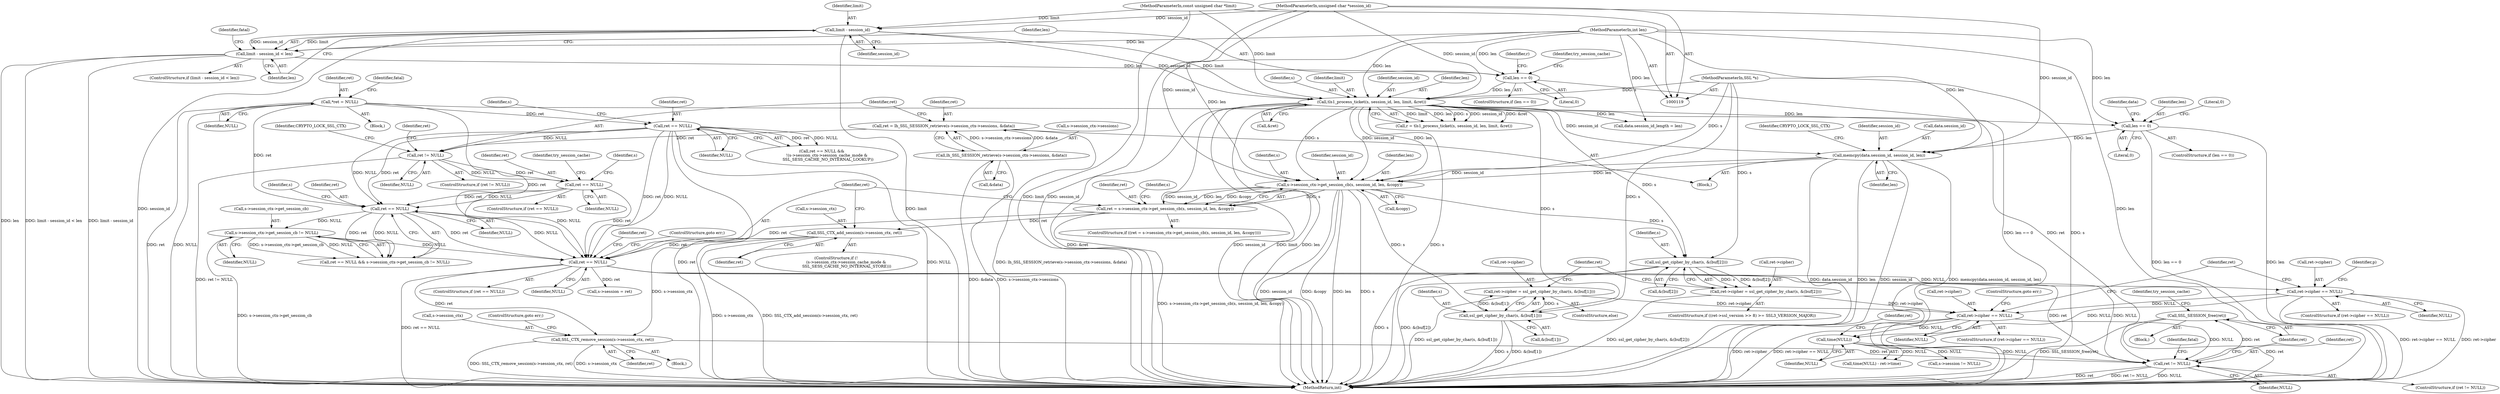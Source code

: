 digraph "0_openssl_a004e72b95835136d3f1ea90517f706c24c03da7_0@API" {
"1000497" [label="(Call,SSL_SESSION_free(ret))"];
"1000493" [label="(Call,ret != NULL)"];
"1000451" [label="(Call,SSL_CTX_remove_session(s->session_ctx, ret))"];
"1000318" [label="(Call,SSL_CTX_add_session(s->session_ctx, ret))"];
"1000283" [label="(Call,ret = s->session_ctx->get_session_cb(s, session_id, len, &copy))"];
"1000285" [label="(Call,s->session_ctx->get_session_cb(s, session_id, len, &copy))"];
"1000158" [label="(Call,tls1_process_ticket(s, session_id, len, limit, &ret))"];
"1000120" [label="(MethodParameterIn,SSL *s)"];
"1000140" [label="(Call,limit - session_id)"];
"1000123" [label="(MethodParameterIn,const unsigned char *limit)"];
"1000121" [label="(MethodParameterIn,unsigned char *session_id)"];
"1000150" [label="(Call,len == 0)"];
"1000139" [label="(Call,limit - session_id < len)"];
"1000122" [label="(MethodParameterIn,int len)"];
"1000219" [label="(Call,memcpy(data.session_id, session_id, len))"];
"1000214" [label="(Call,len == 0)"];
"1000324" [label="(Call,ret == NULL)"];
"1000252" [label="(Call,ret == NULL)"];
"1000238" [label="(Call,ret != NULL)"];
"1000227" [label="(Call,ret = lh_SSL_SESSION_retrieve(s->session_ctx->sessions, &data))"];
"1000229" [label="(Call,lh_SSL_SESSION_retrieve(s->session_ctx->sessions, &data))"];
"1000188" [label="(Call,ret == NULL)"];
"1000126" [label="(Call,*ret = NULL)"];
"1000267" [label="(Call,ret == NULL)"];
"1000270" [label="(Call,s->session_ctx->get_session_cb != NULL)"];
"1000420" [label="(Call,ret->cipher == NULL)"];
"1000409" [label="(Call,ret->cipher = ssl_get_cipher_by_char(s, &(buf[1])))"];
"1000413" [label="(Call,ssl_get_cipher_by_char(s, &(buf[1])))"];
"1000398" [label="(Call,ret->cipher = ssl_get_cipher_by_char(s, &(buf[2])))"];
"1000402" [label="(Call,ssl_get_cipher_by_char(s, &(buf[2])))"];
"1000370" [label="(Call,ret->cipher == NULL)"];
"1000434" [label="(Call,time(NULL))"];
"1000251" [label="(ControlStructure,if (ret == NULL))"];
"1000509" [label="(Identifier,fatal)"];
"1000140" [label="(Call,limit - session_id)"];
"1000424" [label="(Identifier,NULL)"];
"1000415" [label="(Call,&(buf[1]))"];
"1000228" [label="(Identifier,ret)"];
"1000403" [label="(Identifier,s)"];
"1000139" [label="(Call,limit - session_id < len)"];
"1000142" [label="(Identifier,session_id)"];
"1000408" [label="(ControlStructure,else)"];
"1000213" [label="(ControlStructure,if (len == 0))"];
"1000189" [label="(Identifier,ret)"];
"1000492" [label="(ControlStructure,if (ret != NULL))"];
"1000437" [label="(Identifier,ret)"];
"1000121" [label="(MethodParameterIn,unsigned char *session_id)"];
"1000220" [label="(Call,data.session_id)"];
"1000151" [label="(Identifier,len)"];
"1000296" [label="(Identifier,s)"];
"1000122" [label="(MethodParameterIn,int len)"];
"1000413" [label="(Call,ssl_get_cipher_by_char(s, &(buf[1])))"];
"1000326" [label="(Identifier,NULL)"];
"1000269" [label="(Identifier,NULL)"];
"1000224" [label="(Identifier,len)"];
"1000124" [label="(Block,)"];
"1000163" [label="(Call,&ret)"];
"1000266" [label="(Call,ret == NULL && s->session_ctx->get_session_cb != NULL)"];
"1000250" [label="(Identifier,CRYPTO_LOCK_SSL_CTX)"];
"1000380" [label="(Identifier,p)"];
"1000162" [label="(Identifier,limit)"];
"1000221" [label="(Identifier,data)"];
"1000410" [label="(Call,ret->cipher)"];
"1000229" [label="(Call,lh_SSL_SESSION_retrieve(s->session_ctx->sessions, &data))"];
"1000195" [label="(Identifier,s)"];
"1000370" [label="(Call,ret->cipher == NULL)"];
"1000319" [label="(Call,s->session_ctx)"];
"1000208" [label="(Call,data.session_id_length = len)"];
"1000141" [label="(Identifier,limit)"];
"1000226" [label="(Identifier,CRYPTO_LOCK_SSL_CTX)"];
"1000252" [label="(Call,ret == NULL)"];
"1000498" [label="(Identifier,ret)"];
"1000143" [label="(Identifier,len)"];
"1000282" [label="(ControlStructure,if ((ret = s->session_ctx->get_session_cb(s, session_id, len, &copy))))"];
"1000516" [label="(MethodReturn,int)"];
"1000276" [label="(Identifier,NULL)"];
"1000285" [label="(Call,s->session_ctx->get_session_cb(s, session_id, len, &copy))"];
"1000238" [label="(Call,ret != NULL)"];
"1000271" [label="(Call,s->session_ctx->get_session_cb)"];
"1000435" [label="(Identifier,NULL)"];
"1000223" [label="(Identifier,session_id)"];
"1000371" [label="(Call,ret->cipher)"];
"1000215" [label="(Identifier,len)"];
"1000325" [label="(Identifier,ret)"];
"1000322" [label="(Identifier,ret)"];
"1000323" [label="(ControlStructure,if (ret == NULL))"];
"1000433" [label="(Call,time(NULL) - ret->time)"];
"1000422" [label="(Identifier,ret)"];
"1000501" [label="(Identifier,try_session_cache)"];
"1000149" [label="(ControlStructure,if (len == 0))"];
"1000286" [label="(Identifier,s)"];
"1000414" [label="(Identifier,s)"];
"1000160" [label="(Identifier,session_id)"];
"1000245" [label="(Identifier,ret)"];
"1000158" [label="(Call,tls1_process_ticket(s, session_id, len, limit, &ret))"];
"1000494" [label="(Identifier,ret)"];
"1000253" [label="(Identifier,ret)"];
"1000131" [label="(Identifier,fatal)"];
"1000219" [label="(Call,memcpy(data.session_id, session_id, len))"];
"1000429" [label="(Identifier,ret)"];
"1000497" [label="(Call,SSL_SESSION_free(ret))"];
"1000227" [label="(Call,ret = lh_SSL_SESSION_retrieve(s->session_ctx->sessions, &data))"];
"1000493" [label="(Call,ret != NULL)"];
"1000161" [label="(Identifier,len)"];
"1000270" [label="(Call,s->session_ctx->get_session_cb != NULL)"];
"1000466" [label="(Call,s->session != NULL)"];
"1000159" [label="(Identifier,s)"];
"1000496" [label="(Block,)"];
"1000190" [label="(Identifier,NULL)"];
"1000237" [label="(ControlStructure,if (ret != NULL))"];
"1000390" [label="(ControlStructure,if ((ret->ssl_version >> 8) >= SSL3_VERSION_MAJOR))"];
"1000399" [label="(Call,ret->cipher)"];
"1000265" [label="(Identifier,try_session_cache)"];
"1000475" [label="(Call,s->session = ret)"];
"1000451" [label="(Call,SSL_CTX_remove_session(s->session_ctx, ret))"];
"1000187" [label="(Call,ret == NULL &&\n        !(s->session_ctx->session_cache_mode &\n          SSL_SESS_CACHE_NO_INTERNAL_LOOKUP))"];
"1000138" [label="(ControlStructure,if (limit - session_id < len))"];
"1000127" [label="(Identifier,ret)"];
"1000283" [label="(Call,ret = s->session_ctx->get_session_cb(s, session_id, len, &copy))"];
"1000188" [label="(Call,ret == NULL)"];
"1000230" [label="(Call,s->session_ctx->sessions)"];
"1000152" [label="(Literal,0)"];
"1000146" [label="(Identifier,fatal)"];
"1000409" [label="(Call,ret->cipher = ssl_get_cipher_by_char(s, &(buf[1])))"];
"1000289" [label="(Call,&copy)"];
"1000156" [label="(Call,r = tls1_process_ticket(s, session_id, len, limit, &ret))"];
"1000235" [label="(Call,&data)"];
"1000456" [label="(ControlStructure,goto err;)"];
"1000199" [label="(Block,)"];
"1000287" [label="(Identifier,session_id)"];
"1000150" [label="(Call,len == 0)"];
"1000157" [label="(Identifier,r)"];
"1000452" [label="(Call,s->session_ctx)"];
"1000120" [label="(MethodParameterIn,SSL *s)"];
"1000495" [label="(Identifier,NULL)"];
"1000126" [label="(Call,*ret = NULL)"];
"1000284" [label="(Identifier,ret)"];
"1000324" [label="(Call,ret == NULL)"];
"1000420" [label="(Call,ret->cipher == NULL)"];
"1000218" [label="(Literal,0)"];
"1000154" [label="(Identifier,try_session_cache)"];
"1000267" [label="(Call,ret == NULL)"];
"1000425" [label="(ControlStructure,goto err;)"];
"1000128" [label="(Identifier,NULL)"];
"1000273" [label="(Identifier,s)"];
"1000216" [label="(Literal,0)"];
"1000404" [label="(Call,&(buf[2]))"];
"1000369" [label="(ControlStructure,if (ret->cipher == NULL))"];
"1000240" [label="(Identifier,NULL)"];
"1000288" [label="(Identifier,len)"];
"1000318" [label="(Call,SSL_CTX_add_session(s->session_ctx, ret))"];
"1000450" [label="(Block,)"];
"1000419" [label="(ControlStructure,if (ret->cipher == NULL))"];
"1000434" [label="(Call,time(NULL))"];
"1000268" [label="(Identifier,ret)"];
"1000402" [label="(Call,ssl_get_cipher_by_char(s, &(buf[2])))"];
"1000421" [label="(Call,ret->cipher)"];
"1000259" [label="(Identifier,s)"];
"1000254" [label="(Identifier,NULL)"];
"1000455" [label="(Identifier,ret)"];
"1000398" [label="(Call,ret->cipher = ssl_get_cipher_by_char(s, &(buf[2])))"];
"1000309" [label="(ControlStructure,if (!\n                (s->session_ctx->session_cache_mode &\n                 SSL_SESS_CACHE_NO_INTERNAL_STORE)))"];
"1000214" [label="(Call,len == 0)"];
"1000239" [label="(Identifier,ret)"];
"1000123" [label="(MethodParameterIn,const unsigned char *limit)"];
"1000374" [label="(Identifier,NULL)"];
"1000332" [label="(Identifier,ret)"];
"1000327" [label="(ControlStructure,goto err;)"];
"1000497" -> "1000496"  [label="AST: "];
"1000497" -> "1000498"  [label="CFG: "];
"1000498" -> "1000497"  [label="AST: "];
"1000501" -> "1000497"  [label="CFG: "];
"1000497" -> "1000516"  [label="DDG: ret"];
"1000497" -> "1000516"  [label="DDG: SSL_SESSION_free(ret)"];
"1000493" -> "1000497"  [label="DDG: ret"];
"1000493" -> "1000492"  [label="AST: "];
"1000493" -> "1000495"  [label="CFG: "];
"1000494" -> "1000493"  [label="AST: "];
"1000495" -> "1000493"  [label="AST: "];
"1000498" -> "1000493"  [label="CFG: "];
"1000509" -> "1000493"  [label="CFG: "];
"1000493" -> "1000516"  [label="DDG: ret"];
"1000493" -> "1000516"  [label="DDG: ret != NULL"];
"1000493" -> "1000516"  [label="DDG: NULL"];
"1000451" -> "1000493"  [label="DDG: ret"];
"1000126" -> "1000493"  [label="DDG: ret"];
"1000324" -> "1000493"  [label="DDG: ret"];
"1000324" -> "1000493"  [label="DDG: NULL"];
"1000420" -> "1000493"  [label="DDG: NULL"];
"1000434" -> "1000493"  [label="DDG: NULL"];
"1000451" -> "1000450"  [label="AST: "];
"1000451" -> "1000455"  [label="CFG: "];
"1000452" -> "1000451"  [label="AST: "];
"1000455" -> "1000451"  [label="AST: "];
"1000456" -> "1000451"  [label="CFG: "];
"1000451" -> "1000516"  [label="DDG: s->session_ctx"];
"1000451" -> "1000516"  [label="DDG: SSL_CTX_remove_session(s->session_ctx, ret)"];
"1000318" -> "1000451"  [label="DDG: s->session_ctx"];
"1000324" -> "1000451"  [label="DDG: ret"];
"1000318" -> "1000309"  [label="AST: "];
"1000318" -> "1000322"  [label="CFG: "];
"1000319" -> "1000318"  [label="AST: "];
"1000322" -> "1000318"  [label="AST: "];
"1000325" -> "1000318"  [label="CFG: "];
"1000318" -> "1000516"  [label="DDG: SSL_CTX_add_session(s->session_ctx, ret)"];
"1000318" -> "1000516"  [label="DDG: s->session_ctx"];
"1000283" -> "1000318"  [label="DDG: ret"];
"1000318" -> "1000324"  [label="DDG: ret"];
"1000283" -> "1000282"  [label="AST: "];
"1000283" -> "1000285"  [label="CFG: "];
"1000284" -> "1000283"  [label="AST: "];
"1000285" -> "1000283"  [label="AST: "];
"1000296" -> "1000283"  [label="CFG: "];
"1000325" -> "1000283"  [label="CFG: "];
"1000283" -> "1000516"  [label="DDG: s->session_ctx->get_session_cb(s, session_id, len, &copy)"];
"1000285" -> "1000283"  [label="DDG: s"];
"1000285" -> "1000283"  [label="DDG: session_id"];
"1000285" -> "1000283"  [label="DDG: len"];
"1000285" -> "1000283"  [label="DDG: &copy"];
"1000283" -> "1000324"  [label="DDG: ret"];
"1000285" -> "1000289"  [label="CFG: "];
"1000286" -> "1000285"  [label="AST: "];
"1000287" -> "1000285"  [label="AST: "];
"1000288" -> "1000285"  [label="AST: "];
"1000289" -> "1000285"  [label="AST: "];
"1000285" -> "1000516"  [label="DDG: s"];
"1000285" -> "1000516"  [label="DDG: session_id"];
"1000285" -> "1000516"  [label="DDG: &copy"];
"1000285" -> "1000516"  [label="DDG: len"];
"1000158" -> "1000285"  [label="DDG: s"];
"1000158" -> "1000285"  [label="DDG: session_id"];
"1000158" -> "1000285"  [label="DDG: len"];
"1000120" -> "1000285"  [label="DDG: s"];
"1000219" -> "1000285"  [label="DDG: session_id"];
"1000219" -> "1000285"  [label="DDG: len"];
"1000121" -> "1000285"  [label="DDG: session_id"];
"1000122" -> "1000285"  [label="DDG: len"];
"1000285" -> "1000402"  [label="DDG: s"];
"1000285" -> "1000413"  [label="DDG: s"];
"1000158" -> "1000156"  [label="AST: "];
"1000158" -> "1000163"  [label="CFG: "];
"1000159" -> "1000158"  [label="AST: "];
"1000160" -> "1000158"  [label="AST: "];
"1000161" -> "1000158"  [label="AST: "];
"1000162" -> "1000158"  [label="AST: "];
"1000163" -> "1000158"  [label="AST: "];
"1000156" -> "1000158"  [label="CFG: "];
"1000158" -> "1000516"  [label="DDG: s"];
"1000158" -> "1000516"  [label="DDG: session_id"];
"1000158" -> "1000516"  [label="DDG: &ret"];
"1000158" -> "1000516"  [label="DDG: limit"];
"1000158" -> "1000516"  [label="DDG: len"];
"1000158" -> "1000156"  [label="DDG: limit"];
"1000158" -> "1000156"  [label="DDG: len"];
"1000158" -> "1000156"  [label="DDG: s"];
"1000158" -> "1000156"  [label="DDG: session_id"];
"1000158" -> "1000156"  [label="DDG: &ret"];
"1000120" -> "1000158"  [label="DDG: s"];
"1000140" -> "1000158"  [label="DDG: session_id"];
"1000140" -> "1000158"  [label="DDG: limit"];
"1000121" -> "1000158"  [label="DDG: session_id"];
"1000150" -> "1000158"  [label="DDG: len"];
"1000122" -> "1000158"  [label="DDG: len"];
"1000123" -> "1000158"  [label="DDG: limit"];
"1000158" -> "1000208"  [label="DDG: len"];
"1000158" -> "1000214"  [label="DDG: len"];
"1000158" -> "1000219"  [label="DDG: session_id"];
"1000158" -> "1000402"  [label="DDG: s"];
"1000158" -> "1000413"  [label="DDG: s"];
"1000120" -> "1000119"  [label="AST: "];
"1000120" -> "1000516"  [label="DDG: s"];
"1000120" -> "1000402"  [label="DDG: s"];
"1000120" -> "1000413"  [label="DDG: s"];
"1000140" -> "1000139"  [label="AST: "];
"1000140" -> "1000142"  [label="CFG: "];
"1000141" -> "1000140"  [label="AST: "];
"1000142" -> "1000140"  [label="AST: "];
"1000143" -> "1000140"  [label="CFG: "];
"1000140" -> "1000516"  [label="DDG: session_id"];
"1000140" -> "1000516"  [label="DDG: limit"];
"1000140" -> "1000139"  [label="DDG: limit"];
"1000140" -> "1000139"  [label="DDG: session_id"];
"1000123" -> "1000140"  [label="DDG: limit"];
"1000121" -> "1000140"  [label="DDG: session_id"];
"1000123" -> "1000119"  [label="AST: "];
"1000123" -> "1000516"  [label="DDG: limit"];
"1000121" -> "1000119"  [label="AST: "];
"1000121" -> "1000516"  [label="DDG: session_id"];
"1000121" -> "1000219"  [label="DDG: session_id"];
"1000150" -> "1000149"  [label="AST: "];
"1000150" -> "1000152"  [label="CFG: "];
"1000151" -> "1000150"  [label="AST: "];
"1000152" -> "1000150"  [label="AST: "];
"1000154" -> "1000150"  [label="CFG: "];
"1000157" -> "1000150"  [label="CFG: "];
"1000150" -> "1000516"  [label="DDG: len == 0"];
"1000139" -> "1000150"  [label="DDG: len"];
"1000122" -> "1000150"  [label="DDG: len"];
"1000139" -> "1000138"  [label="AST: "];
"1000139" -> "1000143"  [label="CFG: "];
"1000143" -> "1000139"  [label="AST: "];
"1000146" -> "1000139"  [label="CFG: "];
"1000151" -> "1000139"  [label="CFG: "];
"1000139" -> "1000516"  [label="DDG: limit - session_id < len"];
"1000139" -> "1000516"  [label="DDG: limit - session_id"];
"1000139" -> "1000516"  [label="DDG: len"];
"1000122" -> "1000139"  [label="DDG: len"];
"1000122" -> "1000119"  [label="AST: "];
"1000122" -> "1000516"  [label="DDG: len"];
"1000122" -> "1000208"  [label="DDG: len"];
"1000122" -> "1000214"  [label="DDG: len"];
"1000122" -> "1000219"  [label="DDG: len"];
"1000219" -> "1000199"  [label="AST: "];
"1000219" -> "1000224"  [label="CFG: "];
"1000220" -> "1000219"  [label="AST: "];
"1000223" -> "1000219"  [label="AST: "];
"1000224" -> "1000219"  [label="AST: "];
"1000226" -> "1000219"  [label="CFG: "];
"1000219" -> "1000516"  [label="DDG: session_id"];
"1000219" -> "1000516"  [label="DDG: memcpy(data.session_id, session_id, len)"];
"1000219" -> "1000516"  [label="DDG: data.session_id"];
"1000219" -> "1000516"  [label="DDG: len"];
"1000214" -> "1000219"  [label="DDG: len"];
"1000214" -> "1000213"  [label="AST: "];
"1000214" -> "1000216"  [label="CFG: "];
"1000215" -> "1000214"  [label="AST: "];
"1000216" -> "1000214"  [label="AST: "];
"1000218" -> "1000214"  [label="CFG: "];
"1000221" -> "1000214"  [label="CFG: "];
"1000214" -> "1000516"  [label="DDG: len == 0"];
"1000214" -> "1000516"  [label="DDG: len"];
"1000324" -> "1000323"  [label="AST: "];
"1000324" -> "1000326"  [label="CFG: "];
"1000325" -> "1000324"  [label="AST: "];
"1000326" -> "1000324"  [label="AST: "];
"1000327" -> "1000324"  [label="CFG: "];
"1000332" -> "1000324"  [label="CFG: "];
"1000324" -> "1000516"  [label="DDG: ret == NULL"];
"1000252" -> "1000324"  [label="DDG: ret"];
"1000252" -> "1000324"  [label="DDG: NULL"];
"1000188" -> "1000324"  [label="DDG: ret"];
"1000188" -> "1000324"  [label="DDG: NULL"];
"1000267" -> "1000324"  [label="DDG: ret"];
"1000267" -> "1000324"  [label="DDG: NULL"];
"1000126" -> "1000324"  [label="DDG: ret"];
"1000270" -> "1000324"  [label="DDG: NULL"];
"1000324" -> "1000370"  [label="DDG: NULL"];
"1000324" -> "1000475"  [label="DDG: ret"];
"1000252" -> "1000251"  [label="AST: "];
"1000252" -> "1000254"  [label="CFG: "];
"1000253" -> "1000252"  [label="AST: "];
"1000254" -> "1000252"  [label="AST: "];
"1000259" -> "1000252"  [label="CFG: "];
"1000265" -> "1000252"  [label="CFG: "];
"1000238" -> "1000252"  [label="DDG: ret"];
"1000238" -> "1000252"  [label="DDG: NULL"];
"1000252" -> "1000267"  [label="DDG: ret"];
"1000252" -> "1000267"  [label="DDG: NULL"];
"1000238" -> "1000237"  [label="AST: "];
"1000238" -> "1000240"  [label="CFG: "];
"1000239" -> "1000238"  [label="AST: "];
"1000240" -> "1000238"  [label="AST: "];
"1000245" -> "1000238"  [label="CFG: "];
"1000250" -> "1000238"  [label="CFG: "];
"1000238" -> "1000516"  [label="DDG: ret != NULL"];
"1000227" -> "1000238"  [label="DDG: ret"];
"1000188" -> "1000238"  [label="DDG: NULL"];
"1000227" -> "1000199"  [label="AST: "];
"1000227" -> "1000229"  [label="CFG: "];
"1000228" -> "1000227"  [label="AST: "];
"1000229" -> "1000227"  [label="AST: "];
"1000239" -> "1000227"  [label="CFG: "];
"1000227" -> "1000516"  [label="DDG: lh_SSL_SESSION_retrieve(s->session_ctx->sessions, &data)"];
"1000229" -> "1000227"  [label="DDG: s->session_ctx->sessions"];
"1000229" -> "1000227"  [label="DDG: &data"];
"1000229" -> "1000235"  [label="CFG: "];
"1000230" -> "1000229"  [label="AST: "];
"1000235" -> "1000229"  [label="AST: "];
"1000229" -> "1000516"  [label="DDG: &data"];
"1000229" -> "1000516"  [label="DDG: s->session_ctx->sessions"];
"1000188" -> "1000187"  [label="AST: "];
"1000188" -> "1000190"  [label="CFG: "];
"1000189" -> "1000188"  [label="AST: "];
"1000190" -> "1000188"  [label="AST: "];
"1000195" -> "1000188"  [label="CFG: "];
"1000187" -> "1000188"  [label="CFG: "];
"1000188" -> "1000516"  [label="DDG: NULL"];
"1000188" -> "1000516"  [label="DDG: ret"];
"1000188" -> "1000187"  [label="DDG: ret"];
"1000188" -> "1000187"  [label="DDG: NULL"];
"1000126" -> "1000188"  [label="DDG: ret"];
"1000188" -> "1000267"  [label="DDG: ret"];
"1000188" -> "1000267"  [label="DDG: NULL"];
"1000126" -> "1000124"  [label="AST: "];
"1000126" -> "1000128"  [label="CFG: "];
"1000127" -> "1000126"  [label="AST: "];
"1000128" -> "1000126"  [label="AST: "];
"1000131" -> "1000126"  [label="CFG: "];
"1000126" -> "1000516"  [label="DDG: ret"];
"1000126" -> "1000516"  [label="DDG: NULL"];
"1000126" -> "1000267"  [label="DDG: ret"];
"1000267" -> "1000266"  [label="AST: "];
"1000267" -> "1000269"  [label="CFG: "];
"1000268" -> "1000267"  [label="AST: "];
"1000269" -> "1000267"  [label="AST: "];
"1000273" -> "1000267"  [label="CFG: "];
"1000266" -> "1000267"  [label="CFG: "];
"1000267" -> "1000266"  [label="DDG: ret"];
"1000267" -> "1000266"  [label="DDG: NULL"];
"1000267" -> "1000270"  [label="DDG: NULL"];
"1000270" -> "1000266"  [label="AST: "];
"1000270" -> "1000276"  [label="CFG: "];
"1000271" -> "1000270"  [label="AST: "];
"1000276" -> "1000270"  [label="AST: "];
"1000266" -> "1000270"  [label="CFG: "];
"1000270" -> "1000516"  [label="DDG: s->session_ctx->get_session_cb"];
"1000270" -> "1000266"  [label="DDG: s->session_ctx->get_session_cb"];
"1000270" -> "1000266"  [label="DDG: NULL"];
"1000420" -> "1000419"  [label="AST: "];
"1000420" -> "1000424"  [label="CFG: "];
"1000421" -> "1000420"  [label="AST: "];
"1000424" -> "1000420"  [label="AST: "];
"1000425" -> "1000420"  [label="CFG: "];
"1000429" -> "1000420"  [label="CFG: "];
"1000420" -> "1000516"  [label="DDG: ret->cipher == NULL"];
"1000420" -> "1000516"  [label="DDG: ret->cipher"];
"1000409" -> "1000420"  [label="DDG: ret->cipher"];
"1000398" -> "1000420"  [label="DDG: ret->cipher"];
"1000370" -> "1000420"  [label="DDG: NULL"];
"1000420" -> "1000434"  [label="DDG: NULL"];
"1000409" -> "1000408"  [label="AST: "];
"1000409" -> "1000413"  [label="CFG: "];
"1000410" -> "1000409"  [label="AST: "];
"1000413" -> "1000409"  [label="AST: "];
"1000422" -> "1000409"  [label="CFG: "];
"1000409" -> "1000516"  [label="DDG: ssl_get_cipher_by_char(s, &(buf[1]))"];
"1000413" -> "1000409"  [label="DDG: s"];
"1000413" -> "1000409"  [label="DDG: &(buf[1])"];
"1000413" -> "1000415"  [label="CFG: "];
"1000414" -> "1000413"  [label="AST: "];
"1000415" -> "1000413"  [label="AST: "];
"1000413" -> "1000516"  [label="DDG: s"];
"1000413" -> "1000516"  [label="DDG: &(buf[1])"];
"1000398" -> "1000390"  [label="AST: "];
"1000398" -> "1000402"  [label="CFG: "];
"1000399" -> "1000398"  [label="AST: "];
"1000402" -> "1000398"  [label="AST: "];
"1000422" -> "1000398"  [label="CFG: "];
"1000398" -> "1000516"  [label="DDG: ssl_get_cipher_by_char(s, &(buf[2]))"];
"1000402" -> "1000398"  [label="DDG: s"];
"1000402" -> "1000398"  [label="DDG: &(buf[2])"];
"1000402" -> "1000404"  [label="CFG: "];
"1000403" -> "1000402"  [label="AST: "];
"1000404" -> "1000402"  [label="AST: "];
"1000402" -> "1000516"  [label="DDG: &(buf[2])"];
"1000402" -> "1000516"  [label="DDG: s"];
"1000370" -> "1000369"  [label="AST: "];
"1000370" -> "1000374"  [label="CFG: "];
"1000371" -> "1000370"  [label="AST: "];
"1000374" -> "1000370"  [label="AST: "];
"1000380" -> "1000370"  [label="CFG: "];
"1000429" -> "1000370"  [label="CFG: "];
"1000370" -> "1000516"  [label="DDG: ret->cipher == NULL"];
"1000370" -> "1000516"  [label="DDG: ret->cipher"];
"1000370" -> "1000434"  [label="DDG: NULL"];
"1000434" -> "1000433"  [label="AST: "];
"1000434" -> "1000435"  [label="CFG: "];
"1000435" -> "1000434"  [label="AST: "];
"1000437" -> "1000434"  [label="CFG: "];
"1000434" -> "1000433"  [label="DDG: NULL"];
"1000434" -> "1000466"  [label="DDG: NULL"];
}
